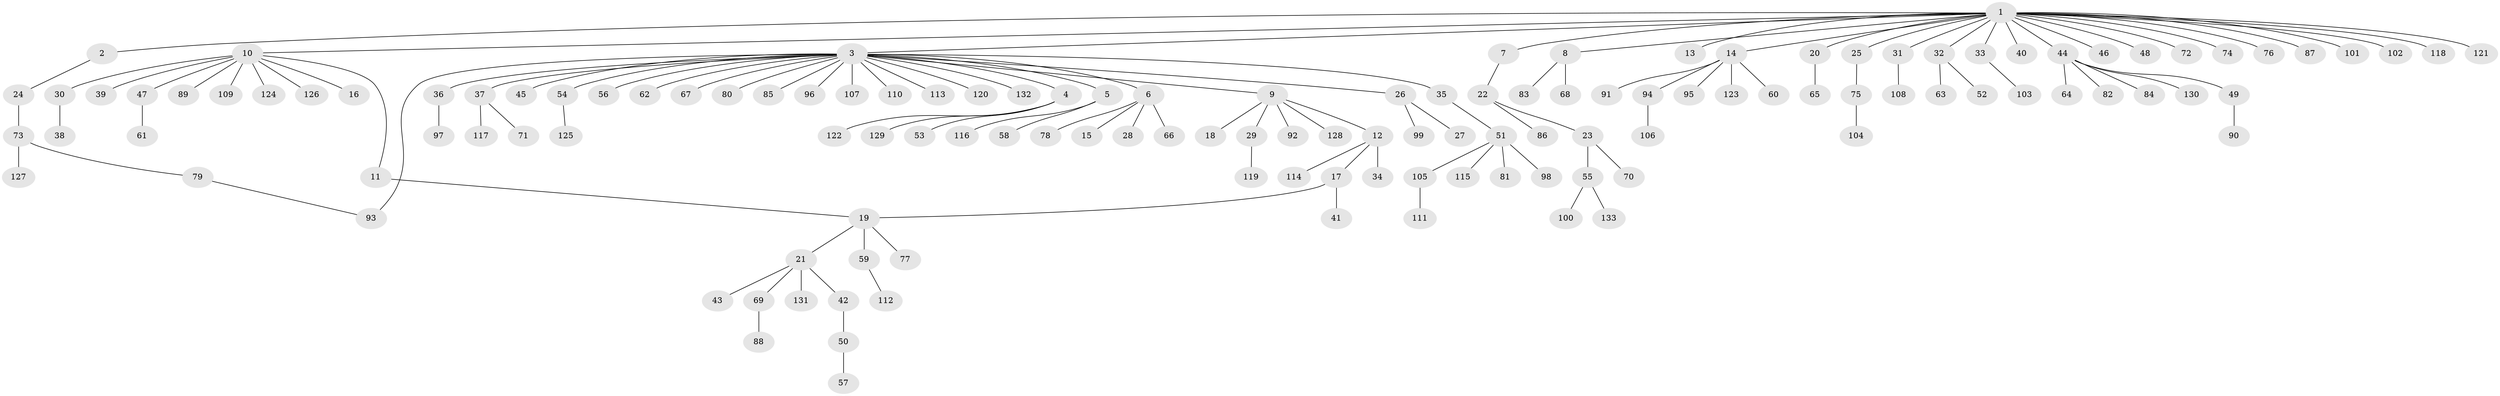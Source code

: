 // Generated by graph-tools (version 1.1) at 2025/01/03/09/25 03:01:45]
// undirected, 133 vertices, 134 edges
graph export_dot {
graph [start="1"]
  node [color=gray90,style=filled];
  1;
  2;
  3;
  4;
  5;
  6;
  7;
  8;
  9;
  10;
  11;
  12;
  13;
  14;
  15;
  16;
  17;
  18;
  19;
  20;
  21;
  22;
  23;
  24;
  25;
  26;
  27;
  28;
  29;
  30;
  31;
  32;
  33;
  34;
  35;
  36;
  37;
  38;
  39;
  40;
  41;
  42;
  43;
  44;
  45;
  46;
  47;
  48;
  49;
  50;
  51;
  52;
  53;
  54;
  55;
  56;
  57;
  58;
  59;
  60;
  61;
  62;
  63;
  64;
  65;
  66;
  67;
  68;
  69;
  70;
  71;
  72;
  73;
  74;
  75;
  76;
  77;
  78;
  79;
  80;
  81;
  82;
  83;
  84;
  85;
  86;
  87;
  88;
  89;
  90;
  91;
  92;
  93;
  94;
  95;
  96;
  97;
  98;
  99;
  100;
  101;
  102;
  103;
  104;
  105;
  106;
  107;
  108;
  109;
  110;
  111;
  112;
  113;
  114;
  115;
  116;
  117;
  118;
  119;
  120;
  121;
  122;
  123;
  124;
  125;
  126;
  127;
  128;
  129;
  130;
  131;
  132;
  133;
  1 -- 2;
  1 -- 3;
  1 -- 7;
  1 -- 8;
  1 -- 10;
  1 -- 13;
  1 -- 14;
  1 -- 20;
  1 -- 25;
  1 -- 31;
  1 -- 32;
  1 -- 33;
  1 -- 40;
  1 -- 44;
  1 -- 46;
  1 -- 48;
  1 -- 72;
  1 -- 74;
  1 -- 76;
  1 -- 87;
  1 -- 101;
  1 -- 102;
  1 -- 118;
  1 -- 121;
  2 -- 24;
  3 -- 4;
  3 -- 5;
  3 -- 6;
  3 -- 9;
  3 -- 26;
  3 -- 35;
  3 -- 36;
  3 -- 37;
  3 -- 45;
  3 -- 54;
  3 -- 56;
  3 -- 62;
  3 -- 67;
  3 -- 80;
  3 -- 85;
  3 -- 93;
  3 -- 96;
  3 -- 107;
  3 -- 110;
  3 -- 113;
  3 -- 120;
  3 -- 132;
  4 -- 53;
  4 -- 122;
  4 -- 129;
  5 -- 58;
  5 -- 116;
  6 -- 15;
  6 -- 28;
  6 -- 66;
  6 -- 78;
  7 -- 22;
  8 -- 68;
  8 -- 83;
  9 -- 12;
  9 -- 18;
  9 -- 29;
  9 -- 92;
  9 -- 128;
  10 -- 11;
  10 -- 16;
  10 -- 30;
  10 -- 39;
  10 -- 47;
  10 -- 89;
  10 -- 109;
  10 -- 124;
  10 -- 126;
  11 -- 19;
  12 -- 17;
  12 -- 34;
  12 -- 114;
  14 -- 60;
  14 -- 91;
  14 -- 94;
  14 -- 95;
  14 -- 123;
  17 -- 19;
  17 -- 41;
  19 -- 21;
  19 -- 59;
  19 -- 77;
  20 -- 65;
  21 -- 42;
  21 -- 43;
  21 -- 69;
  21 -- 131;
  22 -- 23;
  22 -- 86;
  23 -- 55;
  23 -- 70;
  24 -- 73;
  25 -- 75;
  26 -- 27;
  26 -- 99;
  29 -- 119;
  30 -- 38;
  31 -- 108;
  32 -- 52;
  32 -- 63;
  33 -- 103;
  35 -- 51;
  36 -- 97;
  37 -- 71;
  37 -- 117;
  42 -- 50;
  44 -- 49;
  44 -- 64;
  44 -- 82;
  44 -- 84;
  44 -- 130;
  47 -- 61;
  49 -- 90;
  50 -- 57;
  51 -- 81;
  51 -- 98;
  51 -- 105;
  51 -- 115;
  54 -- 125;
  55 -- 100;
  55 -- 133;
  59 -- 112;
  69 -- 88;
  73 -- 79;
  73 -- 127;
  75 -- 104;
  79 -- 93;
  94 -- 106;
  105 -- 111;
}

